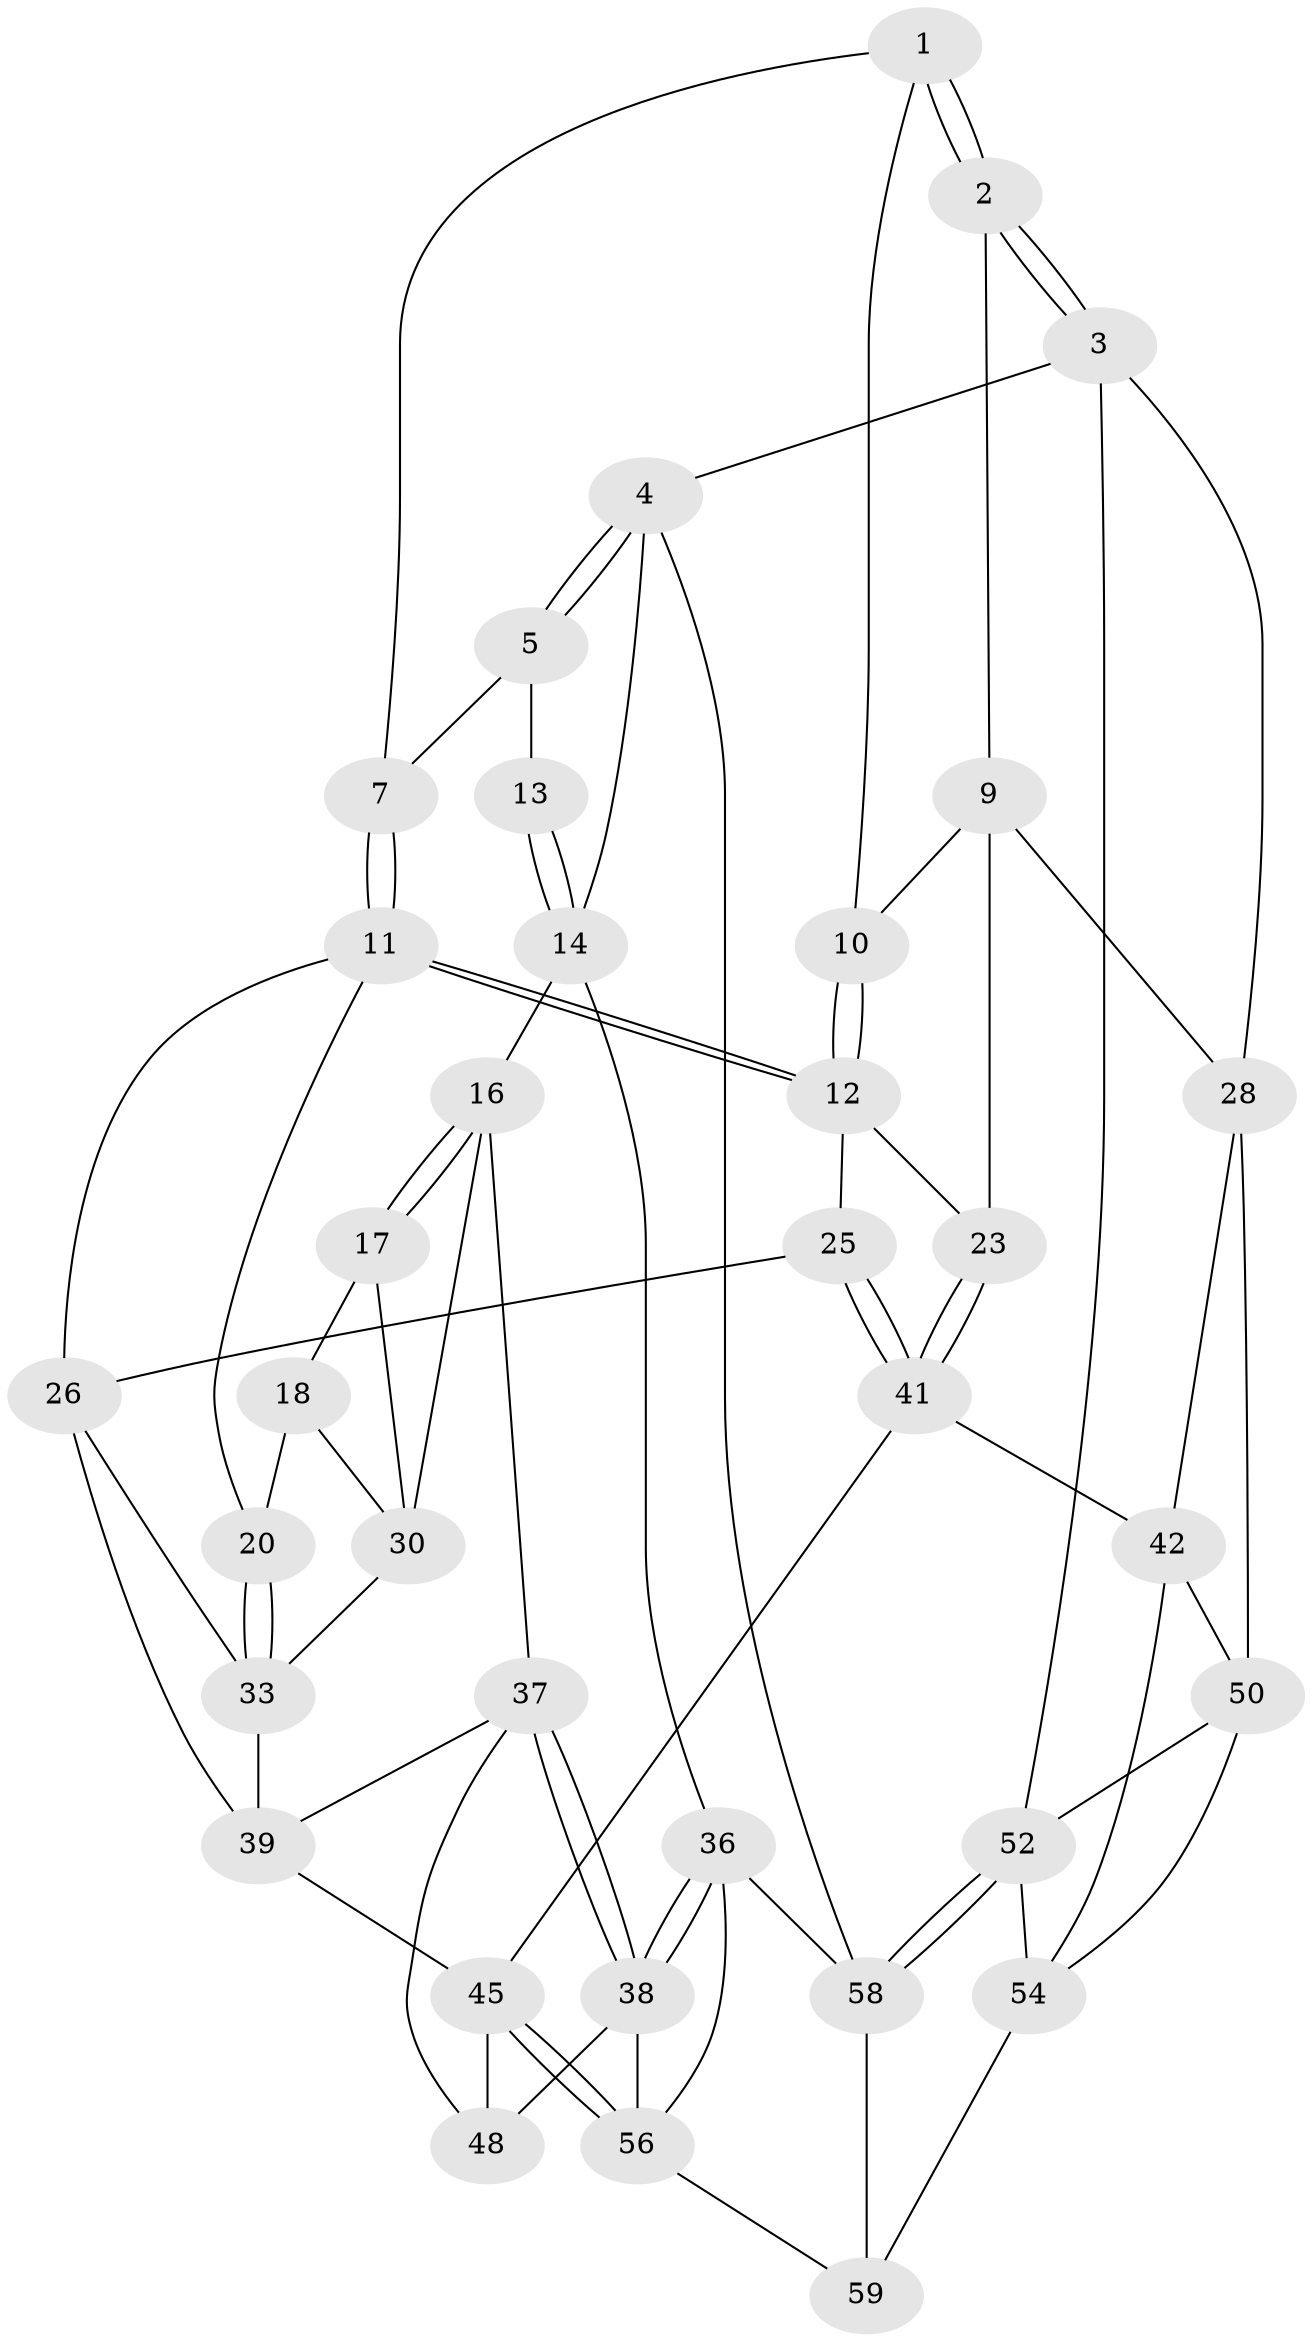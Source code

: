 // original degree distribution, {3: 0.04918032786885246, 5: 0.5081967213114754, 4: 0.22950819672131148, 6: 0.21311475409836064}
// Generated by graph-tools (version 1.1) at 2025/42/03/06/25 10:42:26]
// undirected, 36 vertices, 80 edges
graph export_dot {
graph [start="1"]
  node [color=gray90,style=filled];
  1 [pos="+0.9292420506211072+0.14893111449105137",super="+6"];
  2 [pos="+1+0.26369556409298145"];
  3 [pos="+1+0.3003567348230746",super="+27"];
  4 [pos="+1+0"];
  5 [pos="+0.9050833285978063+0",super="+8"];
  7 [pos="+0.5922662768259686+0.02818162219542701"];
  9 [pos="+0.9553147798119913+0.2739476011870139",super="+22"];
  10 [pos="+0.8777357272372761+0.2405858201321245"];
  11 [pos="+0.6264601455201325+0.14441783174604397",super="+19"];
  12 [pos="+0.7025492004854419+0.2755262931385951",super="+24"];
  13 [pos="+0.5442869079732094+0.011240204226178784"];
  14 [pos="+0+0",super="+15"];
  16 [pos="+0.10155797598763802+0.28318712255798295",super="+32"];
  17 [pos="+0.24411055260374706+0.27886313564352294"];
  18 [pos="+0.4610315776669842+0.10262736402023495",super="+21"];
  20 [pos="+0.4061804376888867+0.3843777371435336"];
  23 [pos="+0.797992967541365+0.4611261975767399"];
  25 [pos="+0.5115276599228387+0.49611894162736403"];
  26 [pos="+0.5015411014108905+0.49916767782389704",super="+35"];
  28 [pos="+0.9116740396187626+0.5174169394257264",super="+29"];
  30 [pos="+0.3017431664435416+0.3296322876511373",super="+31"];
  33 [pos="+0.45655959692637477+0.5105074140568319",super="+34"];
  36 [pos="+0+0.7139355315879127",super="+61"];
  37 [pos="+0.13461924424863966+0.4316395153820107",super="+40"];
  38 [pos="+0+0.7092497893351846",super="+49"];
  39 [pos="+0.23268465589323092+0.5593529985120774",super="+47"];
  41 [pos="+0.6638292773369838+0.5895295988885956",super="+44"];
  42 [pos="+0.7498517498855161+0.6539659805518273",super="+43"];
  45 [pos="+0.46992619628659654+0.6991534813365382",super="+46"];
  48 [pos="+0.2112834535884981+0.5997252765581079"];
  50 [pos="+0.8491446153427047+0.6996481581935934",super="+51"];
  52 [pos="+1+0.7458651907598917",super="+53"];
  54 [pos="+0.8117180652178823+0.8124226854609942",super="+55"];
  56 [pos="+0.3533162535677732+0.8322338301743082",super="+57"];
  58 [pos="+1+1",super="+60"];
  59 [pos="+0.7408119725528585+0.9298320655778511"];
  1 -- 2;
  1 -- 2;
  1 -- 10;
  1 -- 7;
  2 -- 3;
  2 -- 3;
  2 -- 9;
  3 -- 4;
  3 -- 28;
  3 -- 52;
  4 -- 5;
  4 -- 5;
  4 -- 14;
  4 -- 58;
  5 -- 13;
  5 -- 7;
  7 -- 11;
  7 -- 11;
  9 -- 10;
  9 -- 28;
  9 -- 23;
  10 -- 12;
  10 -- 12;
  11 -- 12;
  11 -- 12;
  11 -- 26;
  11 -- 20;
  12 -- 25;
  12 -- 23;
  13 -- 14;
  13 -- 14;
  14 -- 36 [weight=2];
  14 -- 16;
  16 -- 17;
  16 -- 17;
  16 -- 37;
  16 -- 30;
  17 -- 18;
  17 -- 30;
  18 -- 20;
  18 -- 30;
  20 -- 33;
  20 -- 33;
  23 -- 41;
  23 -- 41;
  25 -- 26;
  25 -- 41;
  25 -- 41;
  26 -- 33;
  26 -- 39;
  28 -- 50;
  28 -- 42;
  30 -- 33;
  33 -- 39;
  36 -- 38;
  36 -- 38;
  36 -- 58 [weight=2];
  36 -- 56;
  37 -- 38;
  37 -- 38;
  37 -- 48;
  37 -- 39;
  38 -- 48;
  38 -- 56;
  39 -- 45;
  41 -- 42;
  41 -- 45;
  42 -- 50;
  42 -- 54;
  45 -- 56;
  45 -- 56;
  45 -- 48;
  50 -- 54;
  50 -- 52;
  52 -- 58;
  52 -- 58;
  52 -- 54;
  54 -- 59;
  56 -- 59;
  58 -- 59;
}
